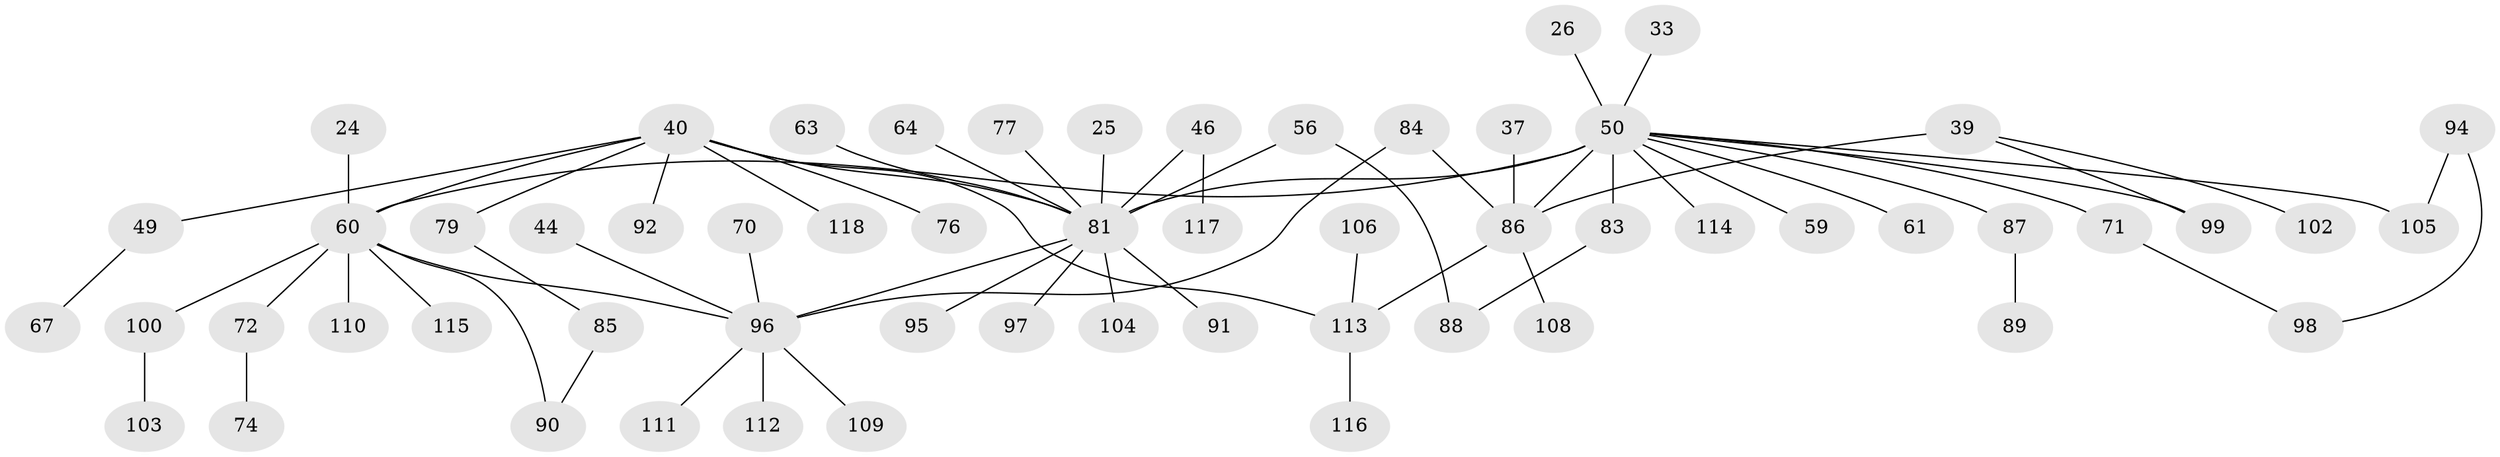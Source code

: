 // original degree distribution, {5: 0.03389830508474576, 6: 0.05084745762711865, 4: 0.09322033898305085, 2: 0.2966101694915254, 7: 0.01694915254237288, 3: 0.11864406779661017, 1: 0.3898305084745763}
// Generated by graph-tools (version 1.1) at 2025/41/03/09/25 04:41:02]
// undirected, 59 vertices, 66 edges
graph export_dot {
graph [start="1"]
  node [color=gray90,style=filled];
  24;
  25;
  26;
  33;
  37;
  39;
  40 [super="+10"];
  44;
  46;
  49;
  50 [super="+11+2+3+29"];
  56;
  59;
  60 [super="+35+55"];
  61;
  63;
  64;
  67;
  70;
  71 [super="+18"];
  72;
  74;
  76;
  77;
  79;
  81 [super="+16+5+4+66+47"];
  83;
  84;
  85;
  86 [super="+15+8+32"];
  87 [super="+68+78"];
  88;
  89;
  90;
  91;
  92 [super="+36"];
  94;
  95;
  96 [super="+62+20+69+80+57+53"];
  97;
  98;
  99 [super="+34+43+45+52"];
  100;
  102;
  103;
  104;
  105 [super="+93"];
  106;
  108;
  109;
  110;
  111;
  112;
  113 [super="+75+107+73+82+101"];
  114;
  115 [super="+31"];
  116;
  117;
  118 [super="+42"];
  24 -- 60;
  25 -- 81;
  26 -- 50;
  33 -- 50;
  37 -- 86;
  39 -- 86 [weight=2];
  39 -- 102;
  39 -- 99;
  40 -- 49;
  40 -- 76;
  40 -- 79;
  40 -- 60 [weight=2];
  40 -- 81 [weight=2];
  40 -- 113;
  40 -- 92;
  40 -- 118;
  44 -- 96;
  46 -- 117;
  46 -- 81;
  49 -- 67;
  50 -- 59;
  50 -- 61;
  50 -- 114;
  50 -- 83;
  50 -- 86 [weight=3];
  50 -- 71 [weight=2];
  50 -- 81 [weight=4];
  50 -- 60 [weight=2];
  50 -- 87;
  50 -- 105;
  50 -- 99;
  56 -- 88;
  56 -- 81;
  60 -- 90;
  60 -- 110;
  60 -- 96;
  60 -- 100;
  60 -- 72;
  60 -- 115;
  63 -- 81;
  64 -- 81;
  70 -- 96;
  71 -- 98;
  72 -- 74;
  77 -- 81;
  79 -- 85;
  81 -- 97;
  81 -- 91;
  81 -- 96 [weight=2];
  81 -- 104;
  81 -- 95;
  83 -- 88;
  84 -- 86;
  84 -- 96;
  85 -- 90;
  86 -- 108;
  86 -- 113;
  87 -- 89;
  94 -- 98;
  94 -- 105;
  96 -- 111;
  96 -- 112;
  96 -- 109;
  100 -- 103;
  106 -- 113;
  113 -- 116;
}
